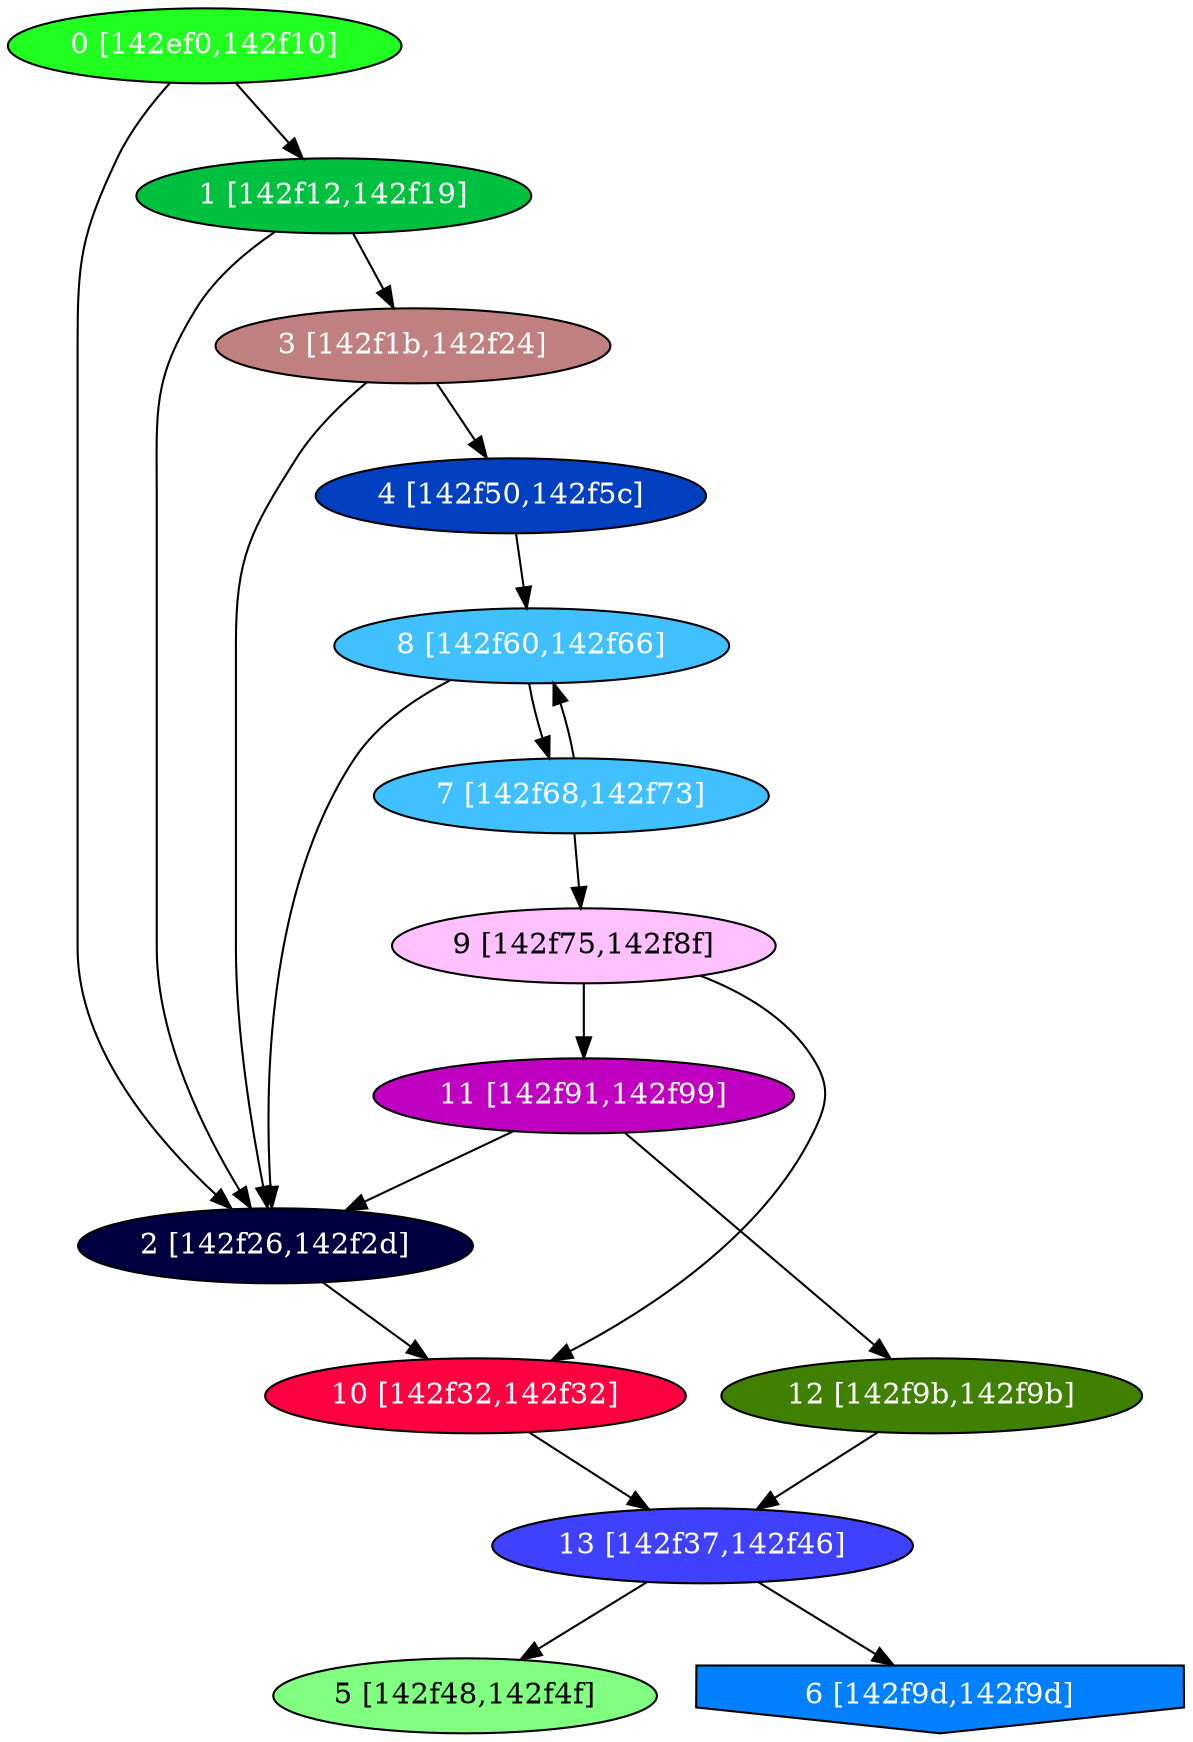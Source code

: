 diGraph libnss3{
	libnss3_0  [style=filled fillcolor="#20FF20" fontcolor="#ffffff" shape=oval label="0 [142ef0,142f10]"]
	libnss3_1  [style=filled fillcolor="#00C040" fontcolor="#ffffff" shape=oval label="1 [142f12,142f19]"]
	libnss3_2  [style=filled fillcolor="#000040" fontcolor="#ffffff" shape=oval label="2 [142f26,142f2d]"]
	libnss3_3  [style=filled fillcolor="#C08080" fontcolor="#ffffff" shape=oval label="3 [142f1b,142f24]"]
	libnss3_4  [style=filled fillcolor="#0040C0" fontcolor="#ffffff" shape=oval label="4 [142f50,142f5c]"]
	libnss3_5  [style=filled fillcolor="#80FF80" fontcolor="#000000" shape=oval label="5 [142f48,142f4f]"]
	libnss3_6  [style=filled fillcolor="#0080FF" fontcolor="#ffffff" shape=invhouse label="6 [142f9d,142f9d]"]
	libnss3_7  [style=filled fillcolor="#40C0FF" fontcolor="#ffffff" shape=oval label="7 [142f68,142f73]"]
	libnss3_8  [style=filled fillcolor="#40C0FF" fontcolor="#ffffff" shape=oval label="8 [142f60,142f66]"]
	libnss3_9  [style=filled fillcolor="#FFC0FF" fontcolor="#000000" shape=oval label="9 [142f75,142f8f]"]
	libnss3_a  [style=filled fillcolor="#FF0040" fontcolor="#ffffff" shape=oval label="10 [142f32,142f32]"]
	libnss3_b  [style=filled fillcolor="#C000C0" fontcolor="#ffffff" shape=oval label="11 [142f91,142f99]"]
	libnss3_c  [style=filled fillcolor="#408000" fontcolor="#ffffff" shape=oval label="12 [142f9b,142f9b]"]
	libnss3_d  [style=filled fillcolor="#4040FF" fontcolor="#ffffff" shape=oval label="13 [142f37,142f46]"]

	libnss3_0 -> libnss3_1
	libnss3_0 -> libnss3_2
	libnss3_1 -> libnss3_2
	libnss3_1 -> libnss3_3
	libnss3_2 -> libnss3_a
	libnss3_3 -> libnss3_2
	libnss3_3 -> libnss3_4
	libnss3_4 -> libnss3_8
	libnss3_7 -> libnss3_8
	libnss3_7 -> libnss3_9
	libnss3_8 -> libnss3_2
	libnss3_8 -> libnss3_7
	libnss3_9 -> libnss3_a
	libnss3_9 -> libnss3_b
	libnss3_a -> libnss3_d
	libnss3_b -> libnss3_2
	libnss3_b -> libnss3_c
	libnss3_c -> libnss3_d
	libnss3_d -> libnss3_5
	libnss3_d -> libnss3_6
}